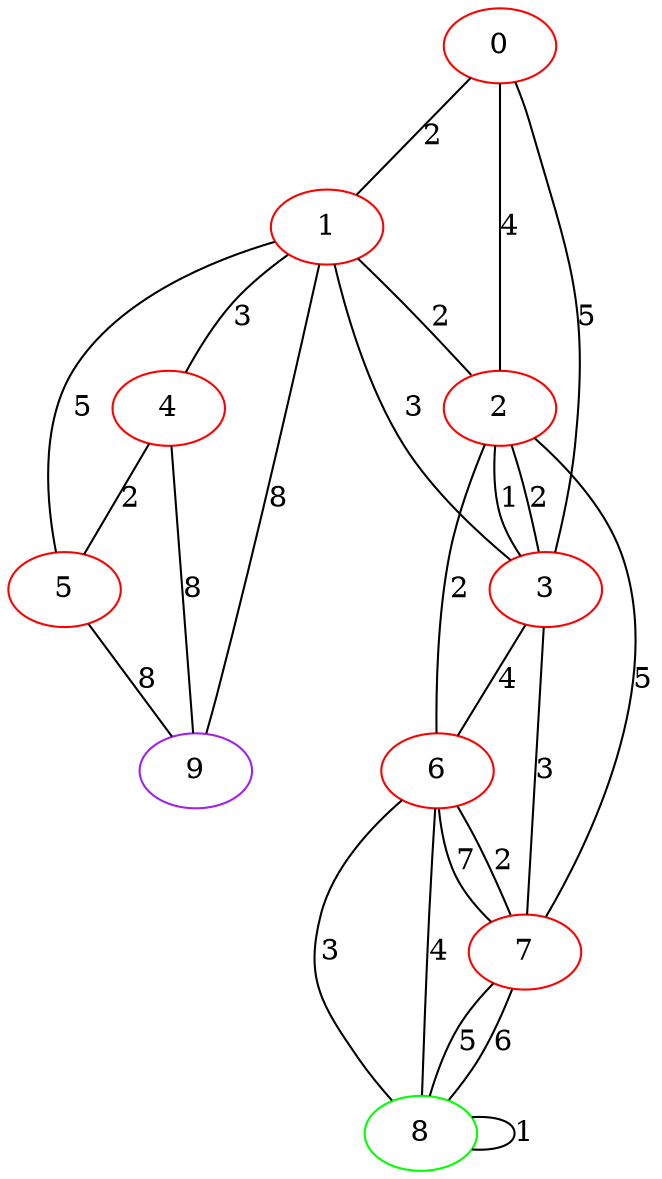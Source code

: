 graph "" {
0 [color=red, weight=1];
1 [color=red, weight=1];
2 [color=red, weight=1];
3 [color=red, weight=1];
4 [color=red, weight=1];
5 [color=red, weight=1];
6 [color=red, weight=1];
7 [color=red, weight=1];
8 [color=green, weight=2];
9 [color=purple, weight=4];
0 -- 1  [key=0, label=2];
0 -- 2  [key=0, label=4];
0 -- 3  [key=0, label=5];
1 -- 2  [key=0, label=2];
1 -- 3  [key=0, label=3];
1 -- 4  [key=0, label=3];
1 -- 5  [key=0, label=5];
1 -- 9  [key=0, label=8];
2 -- 3  [key=0, label=2];
2 -- 3  [key=1, label=1];
2 -- 6  [key=0, label=2];
2 -- 7  [key=0, label=5];
3 -- 6  [key=0, label=4];
3 -- 7  [key=0, label=3];
4 -- 5  [key=0, label=2];
4 -- 9  [key=0, label=8];
5 -- 9  [key=0, label=8];
6 -- 8  [key=0, label=3];
6 -- 8  [key=1, label=4];
6 -- 7  [key=0, label=2];
6 -- 7  [key=1, label=7];
7 -- 8  [key=0, label=5];
7 -- 8  [key=1, label=6];
8 -- 8  [key=0, label=1];
}
